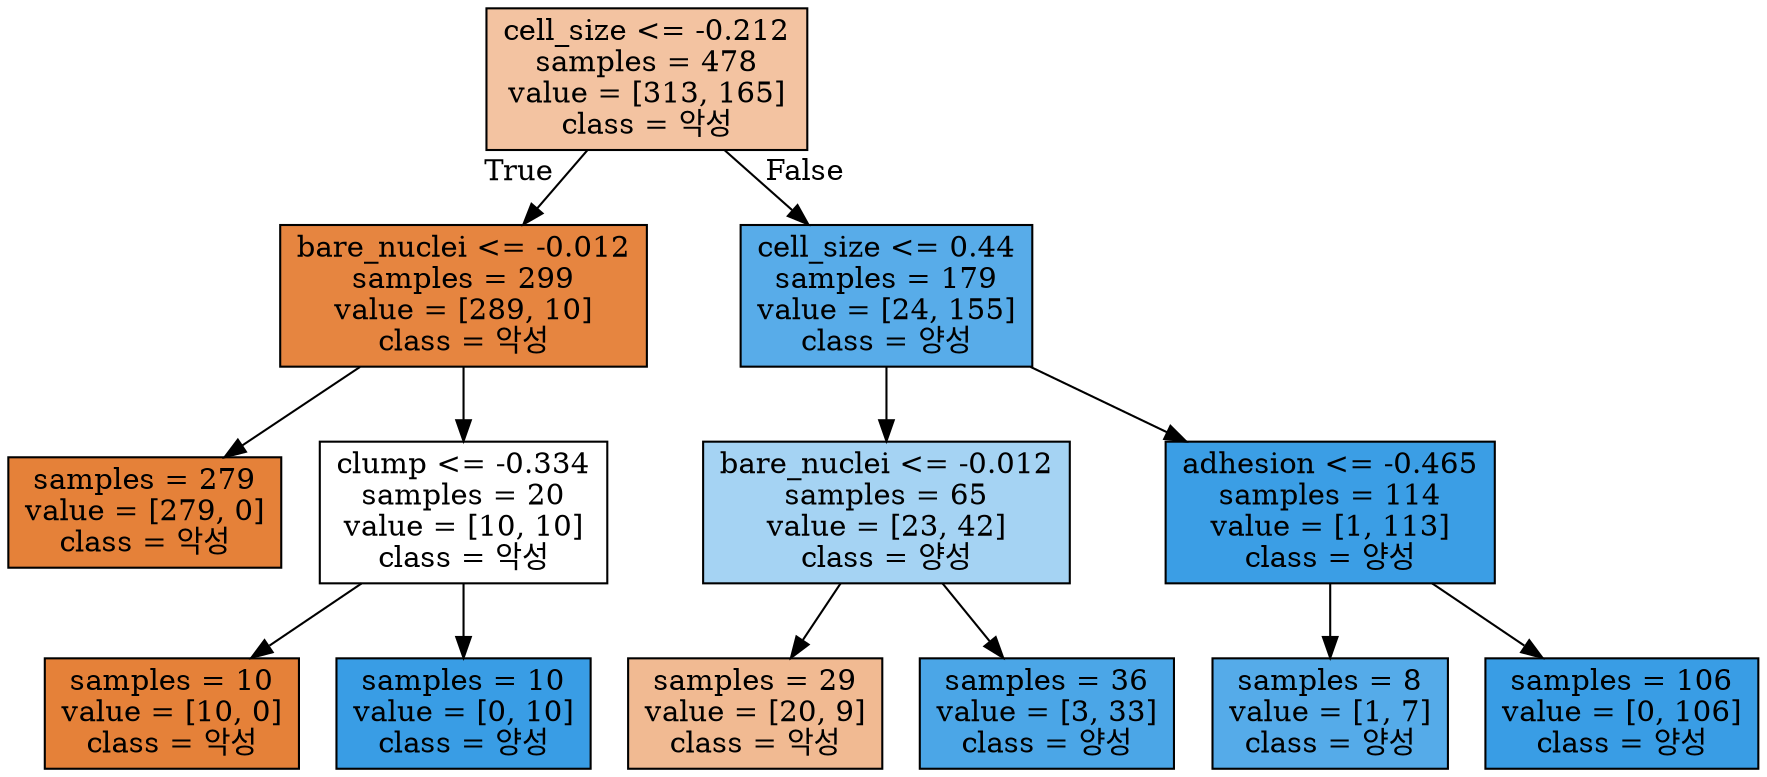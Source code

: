 digraph Tree {
node [shape=box, style="filled", color="black"] ;
0 [label="cell_size <= -0.212\nsamples = 478\nvalue = [313, 165]\nclass = 악성", fillcolor="#f3c3a1"] ;
1 [label="bare_nuclei <= -0.012\nsamples = 299\nvalue = [289, 10]\nclass = 악성", fillcolor="#e68540"] ;
0 -> 1 [labeldistance=2.5, labelangle=45, headlabel="True"] ;
2 [label="samples = 279\nvalue = [279, 0]\nclass = 악성", fillcolor="#e58139"] ;
1 -> 2 ;
3 [label="clump <= -0.334\nsamples = 20\nvalue = [10, 10]\nclass = 악성", fillcolor="#ffffff"] ;
1 -> 3 ;
4 [label="samples = 10\nvalue = [10, 0]\nclass = 악성", fillcolor="#e58139"] ;
3 -> 4 ;
5 [label="samples = 10\nvalue = [0, 10]\nclass = 양성", fillcolor="#399de5"] ;
3 -> 5 ;
6 [label="cell_size <= 0.44\nsamples = 179\nvalue = [24, 155]\nclass = 양성", fillcolor="#58ace9"] ;
0 -> 6 [labeldistance=2.5, labelangle=-45, headlabel="False"] ;
7 [label="bare_nuclei <= -0.012\nsamples = 65\nvalue = [23, 42]\nclass = 양성", fillcolor="#a5d3f3"] ;
6 -> 7 ;
8 [label="samples = 29\nvalue = [20, 9]\nclass = 악성", fillcolor="#f1ba92"] ;
7 -> 8 ;
9 [label="samples = 36\nvalue = [3, 33]\nclass = 양성", fillcolor="#4ba6e7"] ;
7 -> 9 ;
10 [label="adhesion <= -0.465\nsamples = 114\nvalue = [1, 113]\nclass = 양성", fillcolor="#3b9ee5"] ;
6 -> 10 ;
11 [label="samples = 8\nvalue = [1, 7]\nclass = 양성", fillcolor="#55abe9"] ;
10 -> 11 ;
12 [label="samples = 106\nvalue = [0, 106]\nclass = 양성", fillcolor="#399de5"] ;
10 -> 12 ;
}